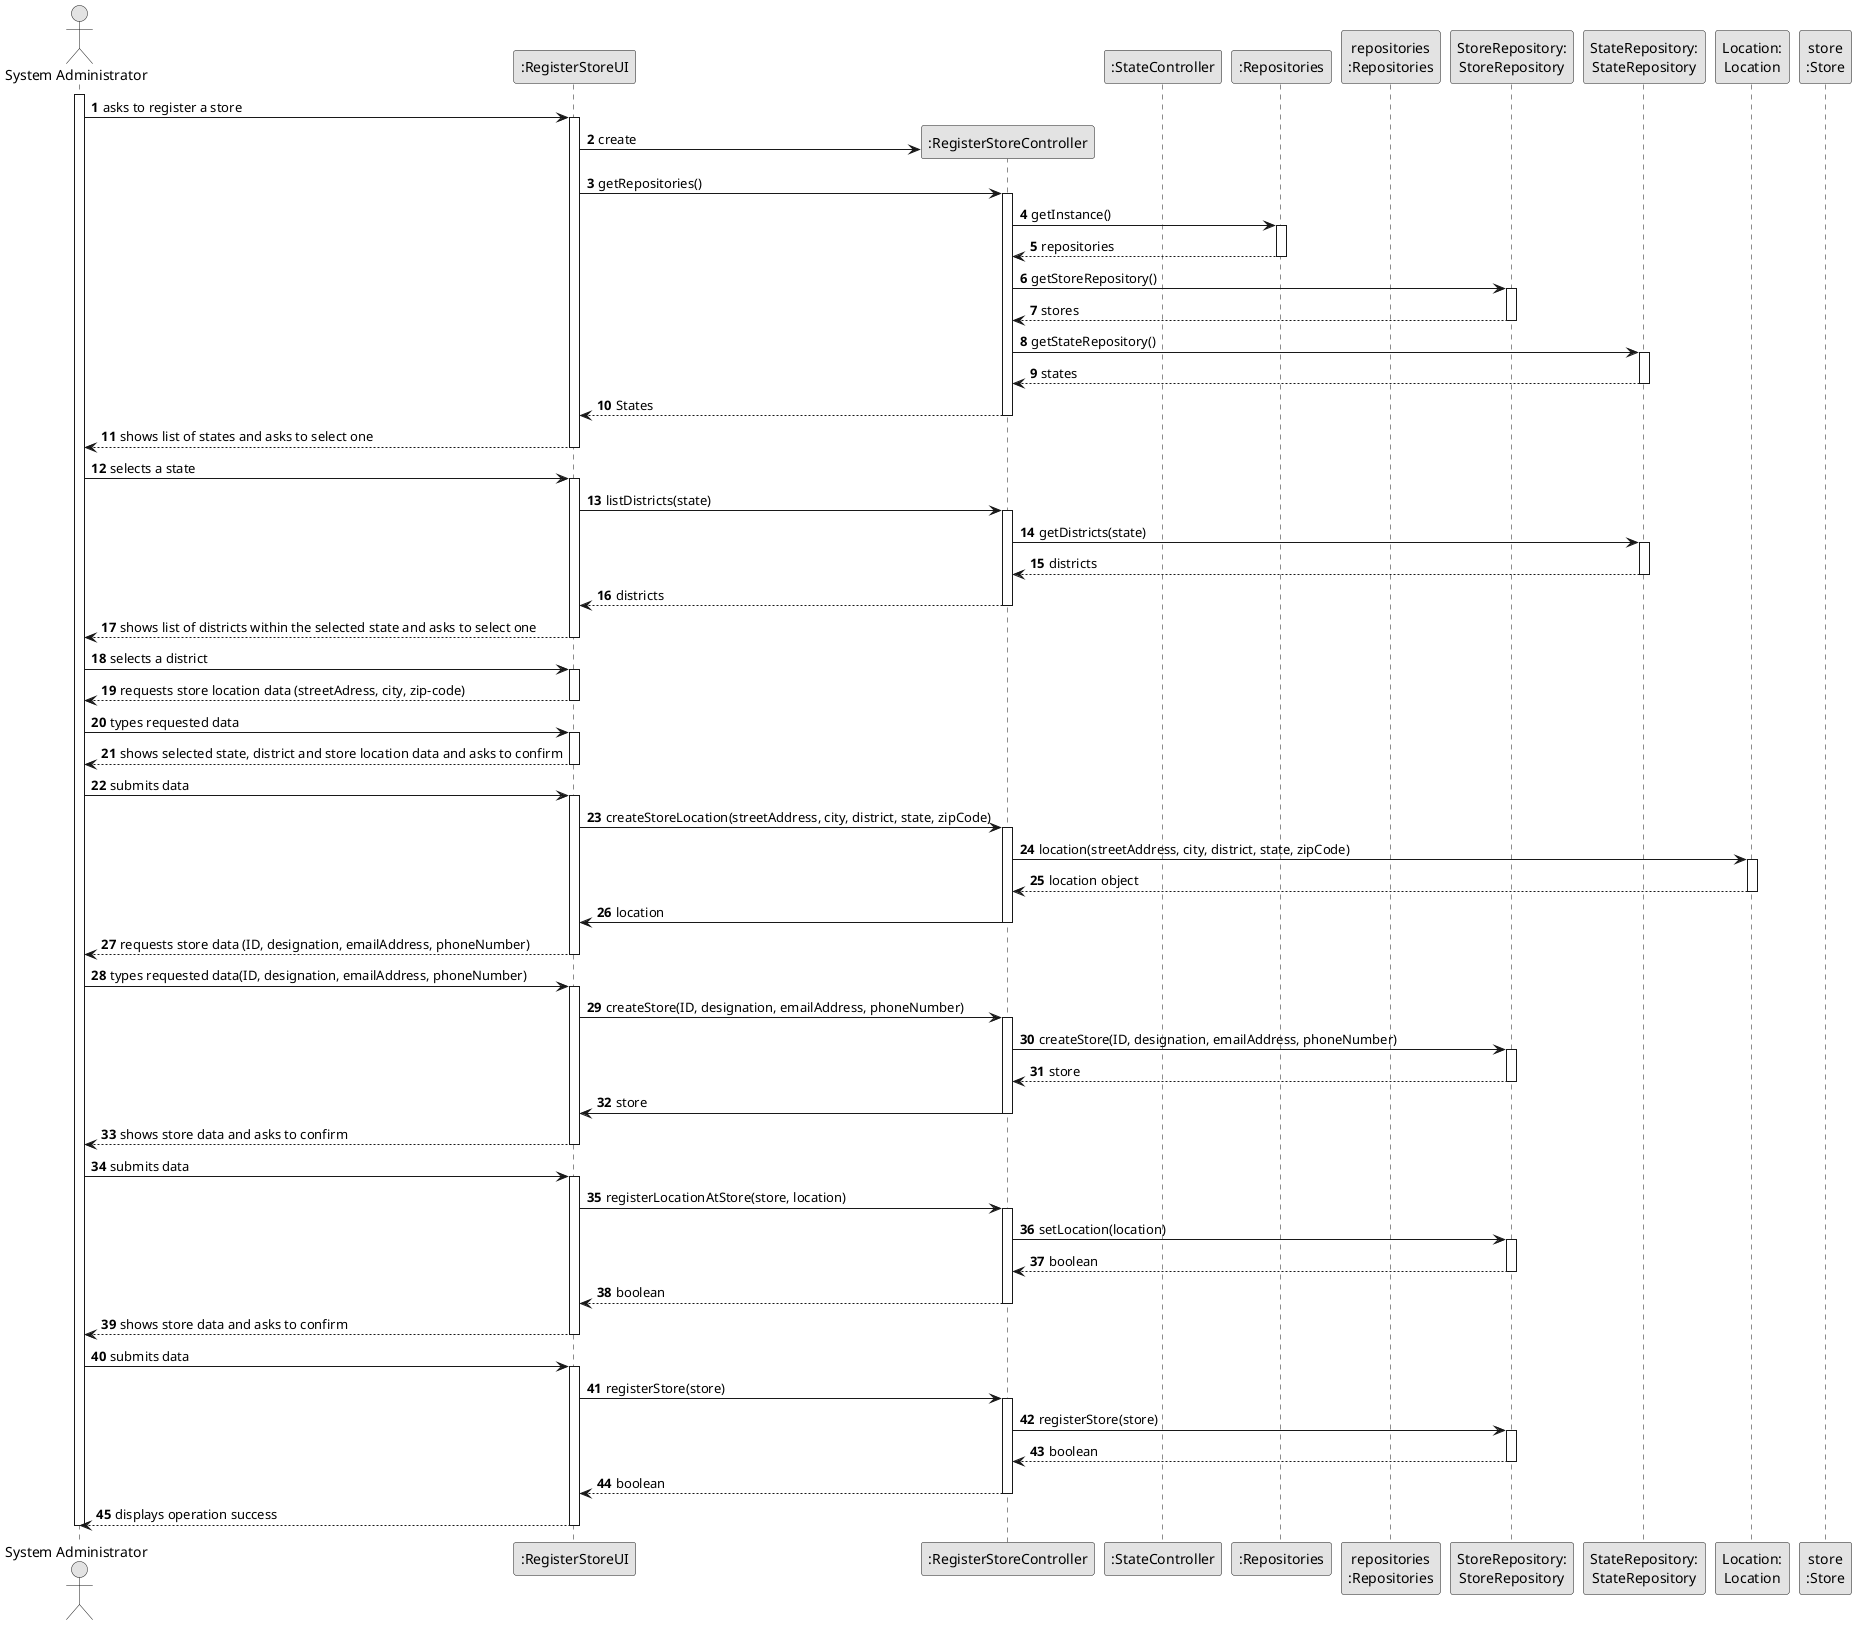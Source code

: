 @startuml
skinparam monochrome true
skinparam packageStyle rectangle
skinparam shadowing false

autonumber

'hide footbox
actor "System Administrator" as ADM
participant ":RegisterStoreUI" as UI
participant ":RegisterStoreController" as STRCTRL
participant ":StateController" as STCTRL
participant ":Repositories" as RepositorySingleton
participant "repositories\n:Repositories" as PLAT
participant "StoreRepository:\nStoreRepository" as StoreRepository
participant "StateRepository:\nStateRepository" as StateRepository
participant "Location:\nLocation" as Location
'participant ":ApplicationSession" as _APP
'participant "appSession\n:ApplicationSession" as APP
'participant "currentSession\n:UserSession" as SESSAO
'participant "organizationRepository:\nOrganizationRepository" as OrganizationRepository
'participant "organization\n:Organization" as ORG
participant "store\n:Store" as Store

activate ADM

        ADM -> UI : asks to register a store

        activate UI

'            UI --> ADM : requests data (reference, description,  informal \n description, technical description, duration, cost)
            'create CTRL
            UI -> STRCTRL** : create

            UI -> STRCTRL : getRepositories()
            activate STRCTRL

                    STRCTRL -> RepositorySingleton : getInstance()
                    activate RepositorySingleton

                    RepositorySingleton --> STRCTRL: repositories
                    deactivate RepositorySingleton

                    STRCTRL -> StoreRepository : getStoreRepository()
                    activate StoreRepository

                    StoreRepository --> STRCTRL : stores
                    deactivate StoreRepository

                    STRCTRL -> StateRepository : getStateRepository()
                    activate StateRepository

                    StateRepository --> STRCTRL : states
                    deactivate StateRepository

            STRCTRL --> UI : States
            deactivate STRCTRL

            UI --> ADM : shows list of states and asks to select one
            deactivate UI

            ADM -> UI : selects a state
            activate UI

            UI -> STRCTRL : listDistricts(state)
            activate STRCTRL

                    STRCTRL -> StateRepository : getDistricts(state)
                    activate StateRepository

                    StateRepository --> STRCTRL : districts
                    deactivate StateRepository

            STRCTRL --> UI : districts
            deactivate STRCTRL

            UI --> ADM : shows list of districts within the selected state and asks to select one
            deactivate UI

            ADM -> UI : selects a district
            activate UI

            UI --> ADM : requests store location data (streetAdress, city, zip-code)
            deactivate UI

            ADM -> UI : types requested data
            activate UI

            UI --> ADM : shows selected state, district and store location data and asks to confirm
            deactivate UI

            ADM -> UI : submits data
            activate UI

                    UI -> STRCTRL :createStoreLocation(streetAddress, city, district, state, zipCode)
                    activate STRCTRL

                    STRCTRL -> Location : location(streetAddress, city, district, state, zipCode)
                    activate Location

                    Location --> STRCTRL : location object
                    deactivate Location

                    STRCTRL -> UI : location
                    deactivate STRCTRL

            UI --> ADM : requests store data (ID, designation, emailAddress, phoneNumber)
            deactivate UI

            ADM -> UI : types requested data(ID, designation, emailAddress, phoneNumber)
            activate UI

                                UI -> STRCTRL :createStore(ID, designation, emailAddress, phoneNumber)
                                activate STRCTRL

                                STRCTRL -> StoreRepository : createStore(ID, designation, emailAddress, phoneNumber)
                                activate StoreRepository

                                StoreRepository --> STRCTRL : store
                                deactivate StoreRepository

                                STRCTRL -> UI : store
                                deactivate STRCTRL


            UI --> ADM : shows store data and asks to confirm
            deactivate UI

            ADM -> UI : submits data
            activate UI

                UI -> STRCTRL : registerLocationAtStore(store, location)
                activate STRCTRL

                STRCTRL -> StoreRepository : setLocation(location)
                activate StoreRepository

                StoreRepository --> STRCTRL : boolean
                deactivate StoreRepository

                STRCTRL --> UI : boolean
                deactivate STRCTRL

                UI --> ADM : shows store data and asks to confirm
                deactivate UI

                ADM -> UI : submits data
                activate UI

                UI -> STRCTRL : registerStore(store)
                activate STRCTRL


                STRCTRL -> StoreRepository : registerStore(store)
                activate StoreRepository

                StoreRepository --> STRCTRL : boolean
                deactivate StoreRepository

                STRCTRL --> UI : boolean
                deactivate STRCTRL

                UI --> ADM : displays operation success
                deactivate UI

           deactivate UI

deactivate ADM

@enduml